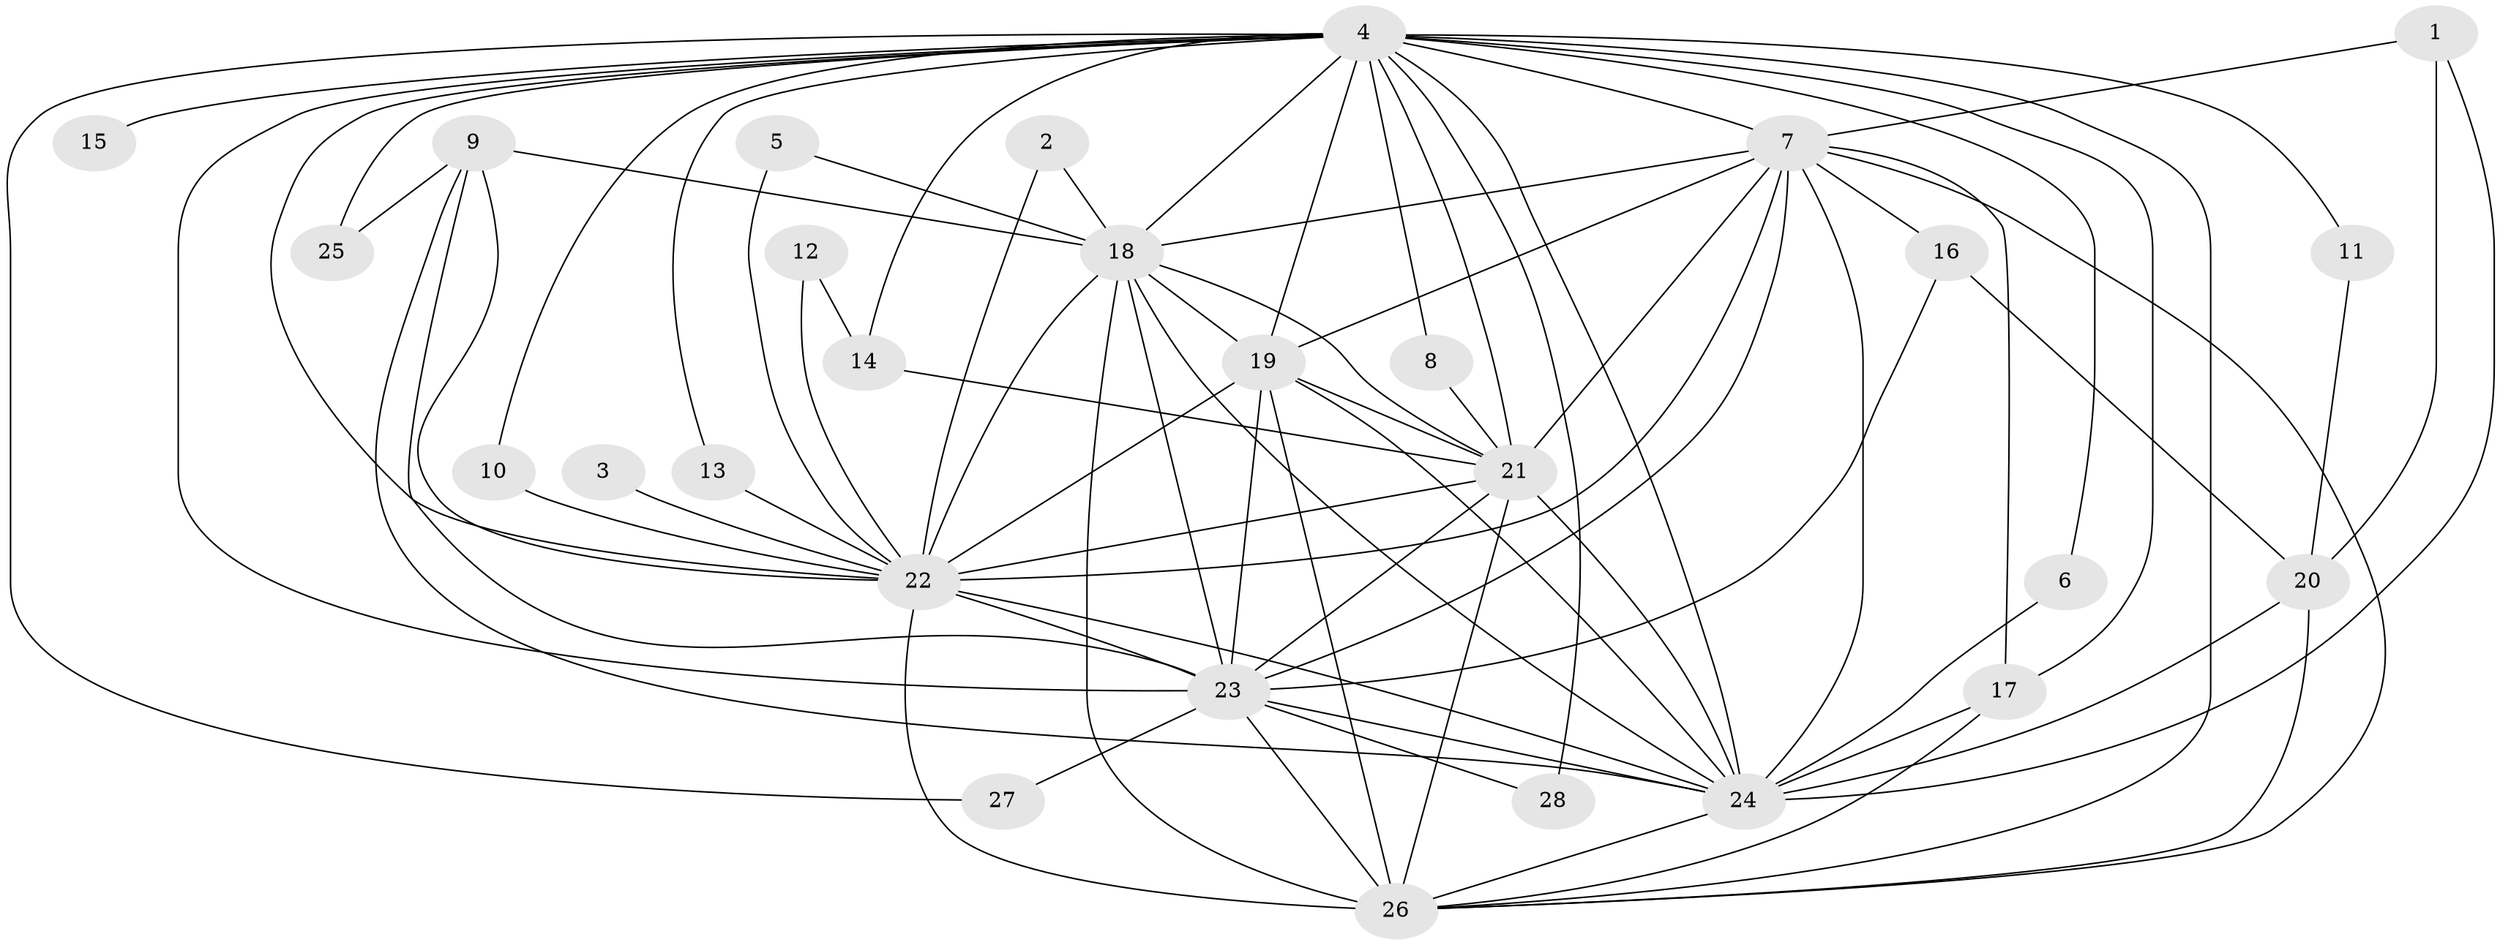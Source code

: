 // original degree distribution, {15: 0.05454545454545454, 18: 0.01818181818181818, 17: 0.01818181818181818, 13: 0.01818181818181818, 16: 0.03636363636363636, 22: 0.01818181818181818, 14: 0.01818181818181818, 3: 0.16363636363636364, 5: 0.03636363636363636, 4: 0.03636363636363636, 2: 0.5818181818181818}
// Generated by graph-tools (version 1.1) at 2025/25/03/09/25 03:25:46]
// undirected, 28 vertices, 78 edges
graph export_dot {
graph [start="1"]
  node [color=gray90,style=filled];
  1;
  2;
  3;
  4;
  5;
  6;
  7;
  8;
  9;
  10;
  11;
  12;
  13;
  14;
  15;
  16;
  17;
  18;
  19;
  20;
  21;
  22;
  23;
  24;
  25;
  26;
  27;
  28;
  1 -- 7 [weight=1.0];
  1 -- 20 [weight=1.0];
  1 -- 24 [weight=1.0];
  2 -- 18 [weight=1.0];
  2 -- 22 [weight=1.0];
  3 -- 22 [weight=1.0];
  4 -- 6 [weight=1.0];
  4 -- 7 [weight=2.0];
  4 -- 8 [weight=1.0];
  4 -- 10 [weight=1.0];
  4 -- 11 [weight=1.0];
  4 -- 13 [weight=1.0];
  4 -- 14 [weight=1.0];
  4 -- 15 [weight=1.0];
  4 -- 17 [weight=1.0];
  4 -- 18 [weight=2.0];
  4 -- 19 [weight=2.0];
  4 -- 21 [weight=4.0];
  4 -- 22 [weight=2.0];
  4 -- 23 [weight=3.0];
  4 -- 24 [weight=2.0];
  4 -- 25 [weight=1.0];
  4 -- 26 [weight=2.0];
  4 -- 27 [weight=1.0];
  4 -- 28 [weight=1.0];
  5 -- 18 [weight=1.0];
  5 -- 22 [weight=1.0];
  6 -- 24 [weight=1.0];
  7 -- 16 [weight=2.0];
  7 -- 17 [weight=1.0];
  7 -- 18 [weight=2.0];
  7 -- 19 [weight=1.0];
  7 -- 21 [weight=1.0];
  7 -- 22 [weight=1.0];
  7 -- 23 [weight=1.0];
  7 -- 24 [weight=1.0];
  7 -- 26 [weight=1.0];
  8 -- 21 [weight=1.0];
  9 -- 18 [weight=1.0];
  9 -- 22 [weight=1.0];
  9 -- 23 [weight=1.0];
  9 -- 24 [weight=1.0];
  9 -- 25 [weight=1.0];
  10 -- 22 [weight=1.0];
  11 -- 20 [weight=1.0];
  12 -- 14 [weight=1.0];
  12 -- 22 [weight=1.0];
  13 -- 22 [weight=1.0];
  14 -- 21 [weight=1.0];
  16 -- 20 [weight=1.0];
  16 -- 23 [weight=1.0];
  17 -- 24 [weight=1.0];
  17 -- 26 [weight=1.0];
  18 -- 19 [weight=2.0];
  18 -- 21 [weight=1.0];
  18 -- 22 [weight=3.0];
  18 -- 23 [weight=2.0];
  18 -- 24 [weight=1.0];
  18 -- 26 [weight=2.0];
  19 -- 21 [weight=2.0];
  19 -- 22 [weight=2.0];
  19 -- 23 [weight=1.0];
  19 -- 24 [weight=1.0];
  19 -- 26 [weight=2.0];
  20 -- 24 [weight=2.0];
  20 -- 26 [weight=1.0];
  21 -- 22 [weight=1.0];
  21 -- 23 [weight=1.0];
  21 -- 24 [weight=1.0];
  21 -- 26 [weight=1.0];
  22 -- 23 [weight=1.0];
  22 -- 24 [weight=1.0];
  22 -- 26 [weight=1.0];
  23 -- 24 [weight=2.0];
  23 -- 26 [weight=2.0];
  23 -- 27 [weight=1.0];
  23 -- 28 [weight=1.0];
  24 -- 26 [weight=1.0];
}
